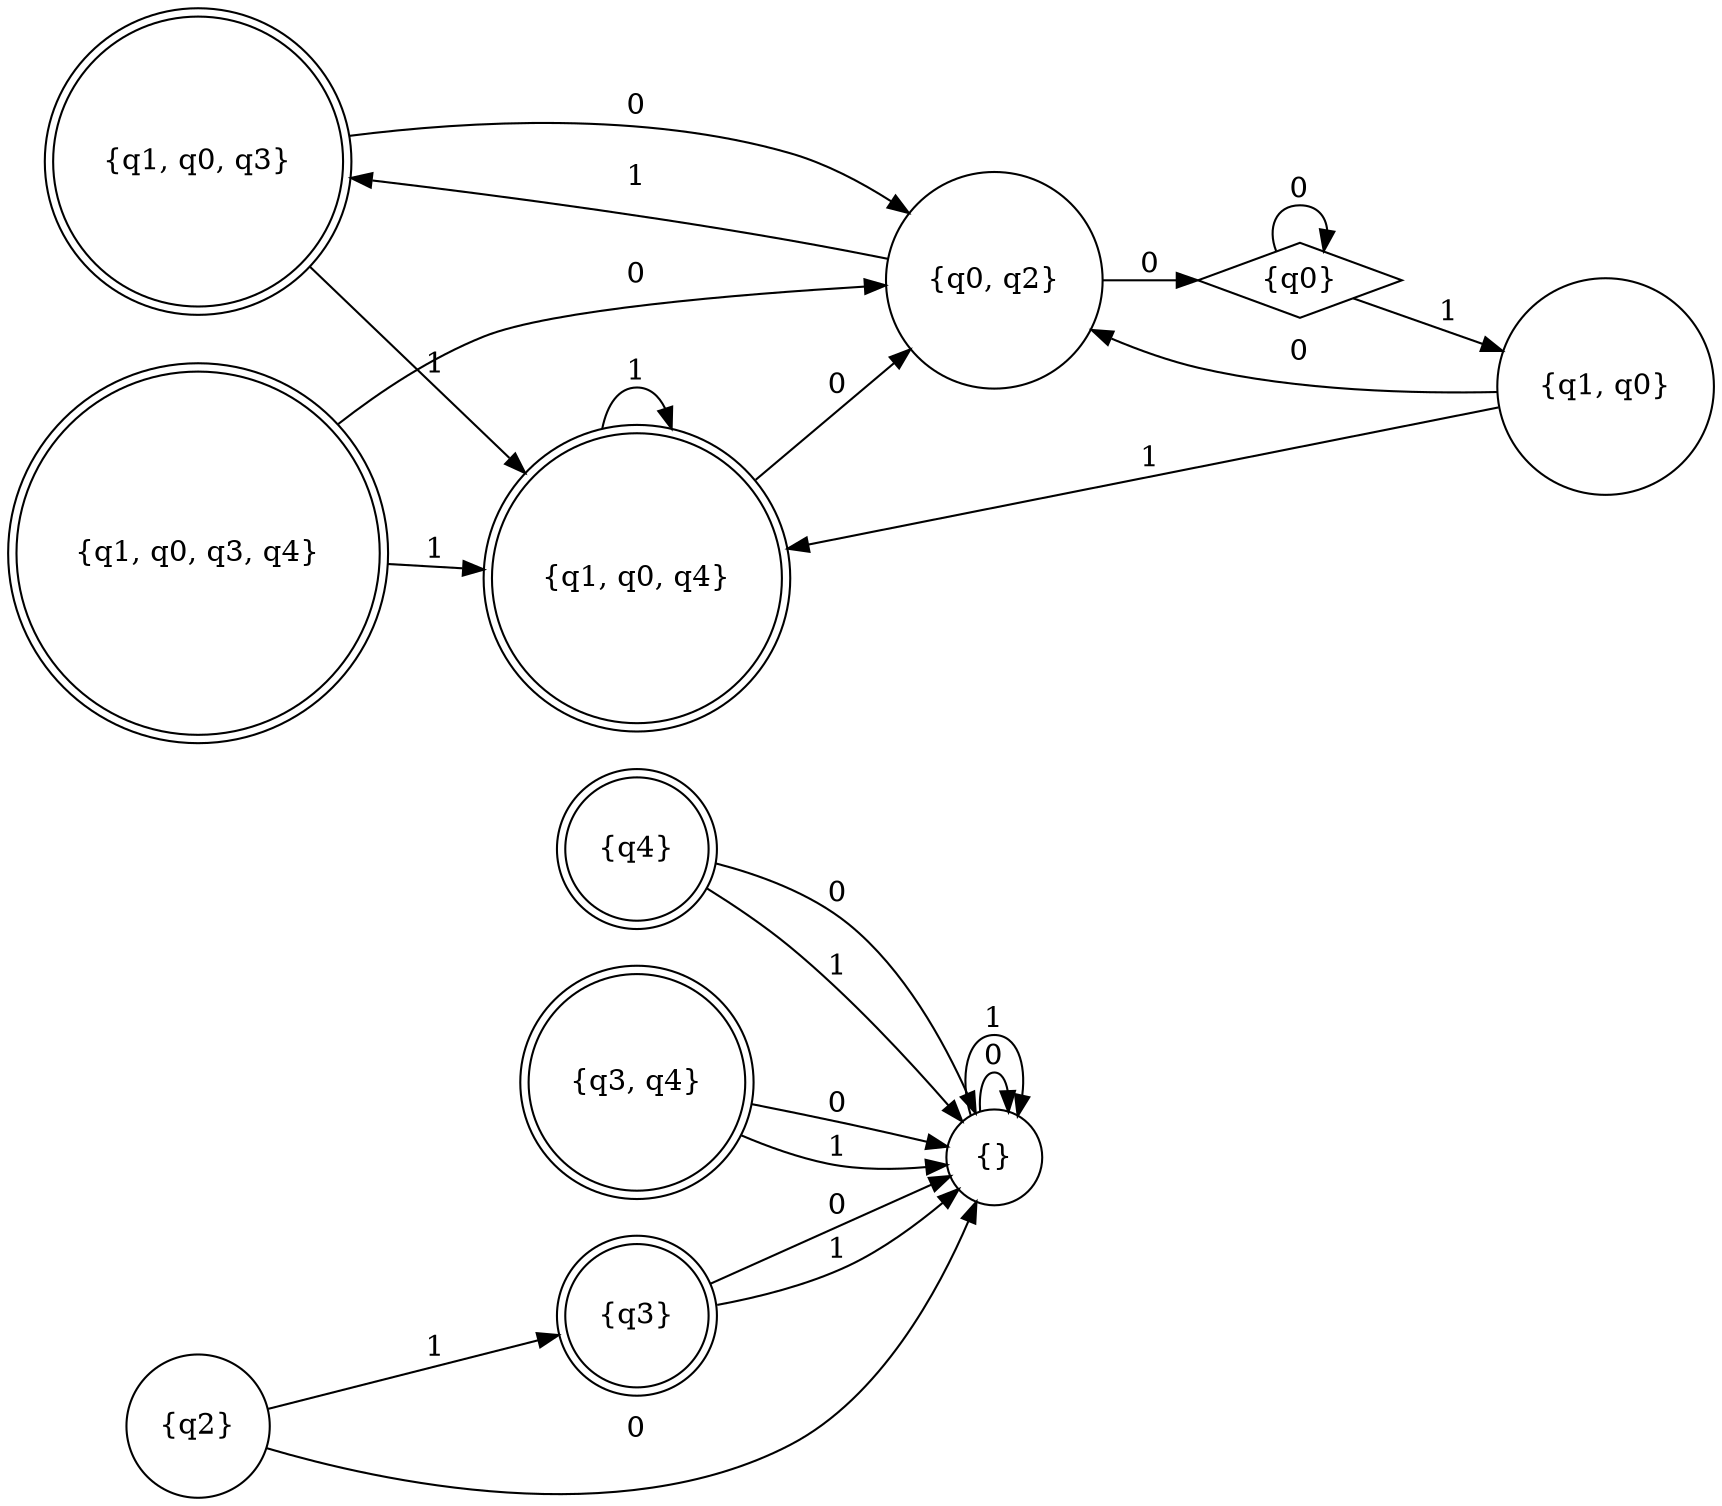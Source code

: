 digraph finite_state_machine {
	rankdir=LR
	node [shape=doublecircle]
	"{q3}"
	"{q1, q0, q3}"
	"{q4}"
	"{q1, q0, q4}"
	"{q3, q4}"
	"{q1, q0, q3, q4}"
	node [shape=diamond]
	"{q0}"
	node [shape=circle]
	"{}" -> "{}" [label=0]
	"{}" -> "{}" [label=1]
	"{q0}" -> "{q0}" [label=0]
	"{q0}" -> "{q1, q0}" [label=1]
	"{q1, q0}" -> "{q0, q2}" [label=0]
	"{q1, q0}" -> "{q1, q0, q4}" [label=1]
	"{q2}" -> "{}" [label=0]
	"{q2}" -> "{q3}" [label=1]
	"{q0, q2}" -> "{q0}" [label=0]
	"{q0, q2}" -> "{q1, q0, q3}" [label=1]
	"{q3}" -> "{}" [label=0]
	"{q3}" -> "{}" [label=1]
	"{q1, q0, q3}" -> "{q0, q2}" [label=0]
	"{q1, q0, q3}" -> "{q1, q0, q4}" [label=1]
	"{q4}" -> "{}" [label=0]
	"{q4}" -> "{}" [label=1]
	"{q1, q0, q4}" -> "{q0, q2}" [label=0]
	"{q1, q0, q4}" -> "{q1, q0, q4}" [label=1]
	"{q3, q4}" -> "{}" [label=0]
	"{q3, q4}" -> "{}" [label=1]
	"{q1, q0, q3, q4}" -> "{q0, q2}" [label=0]
	"{q1, q0, q3, q4}" -> "{q1, q0, q4}" [label=1]
}
